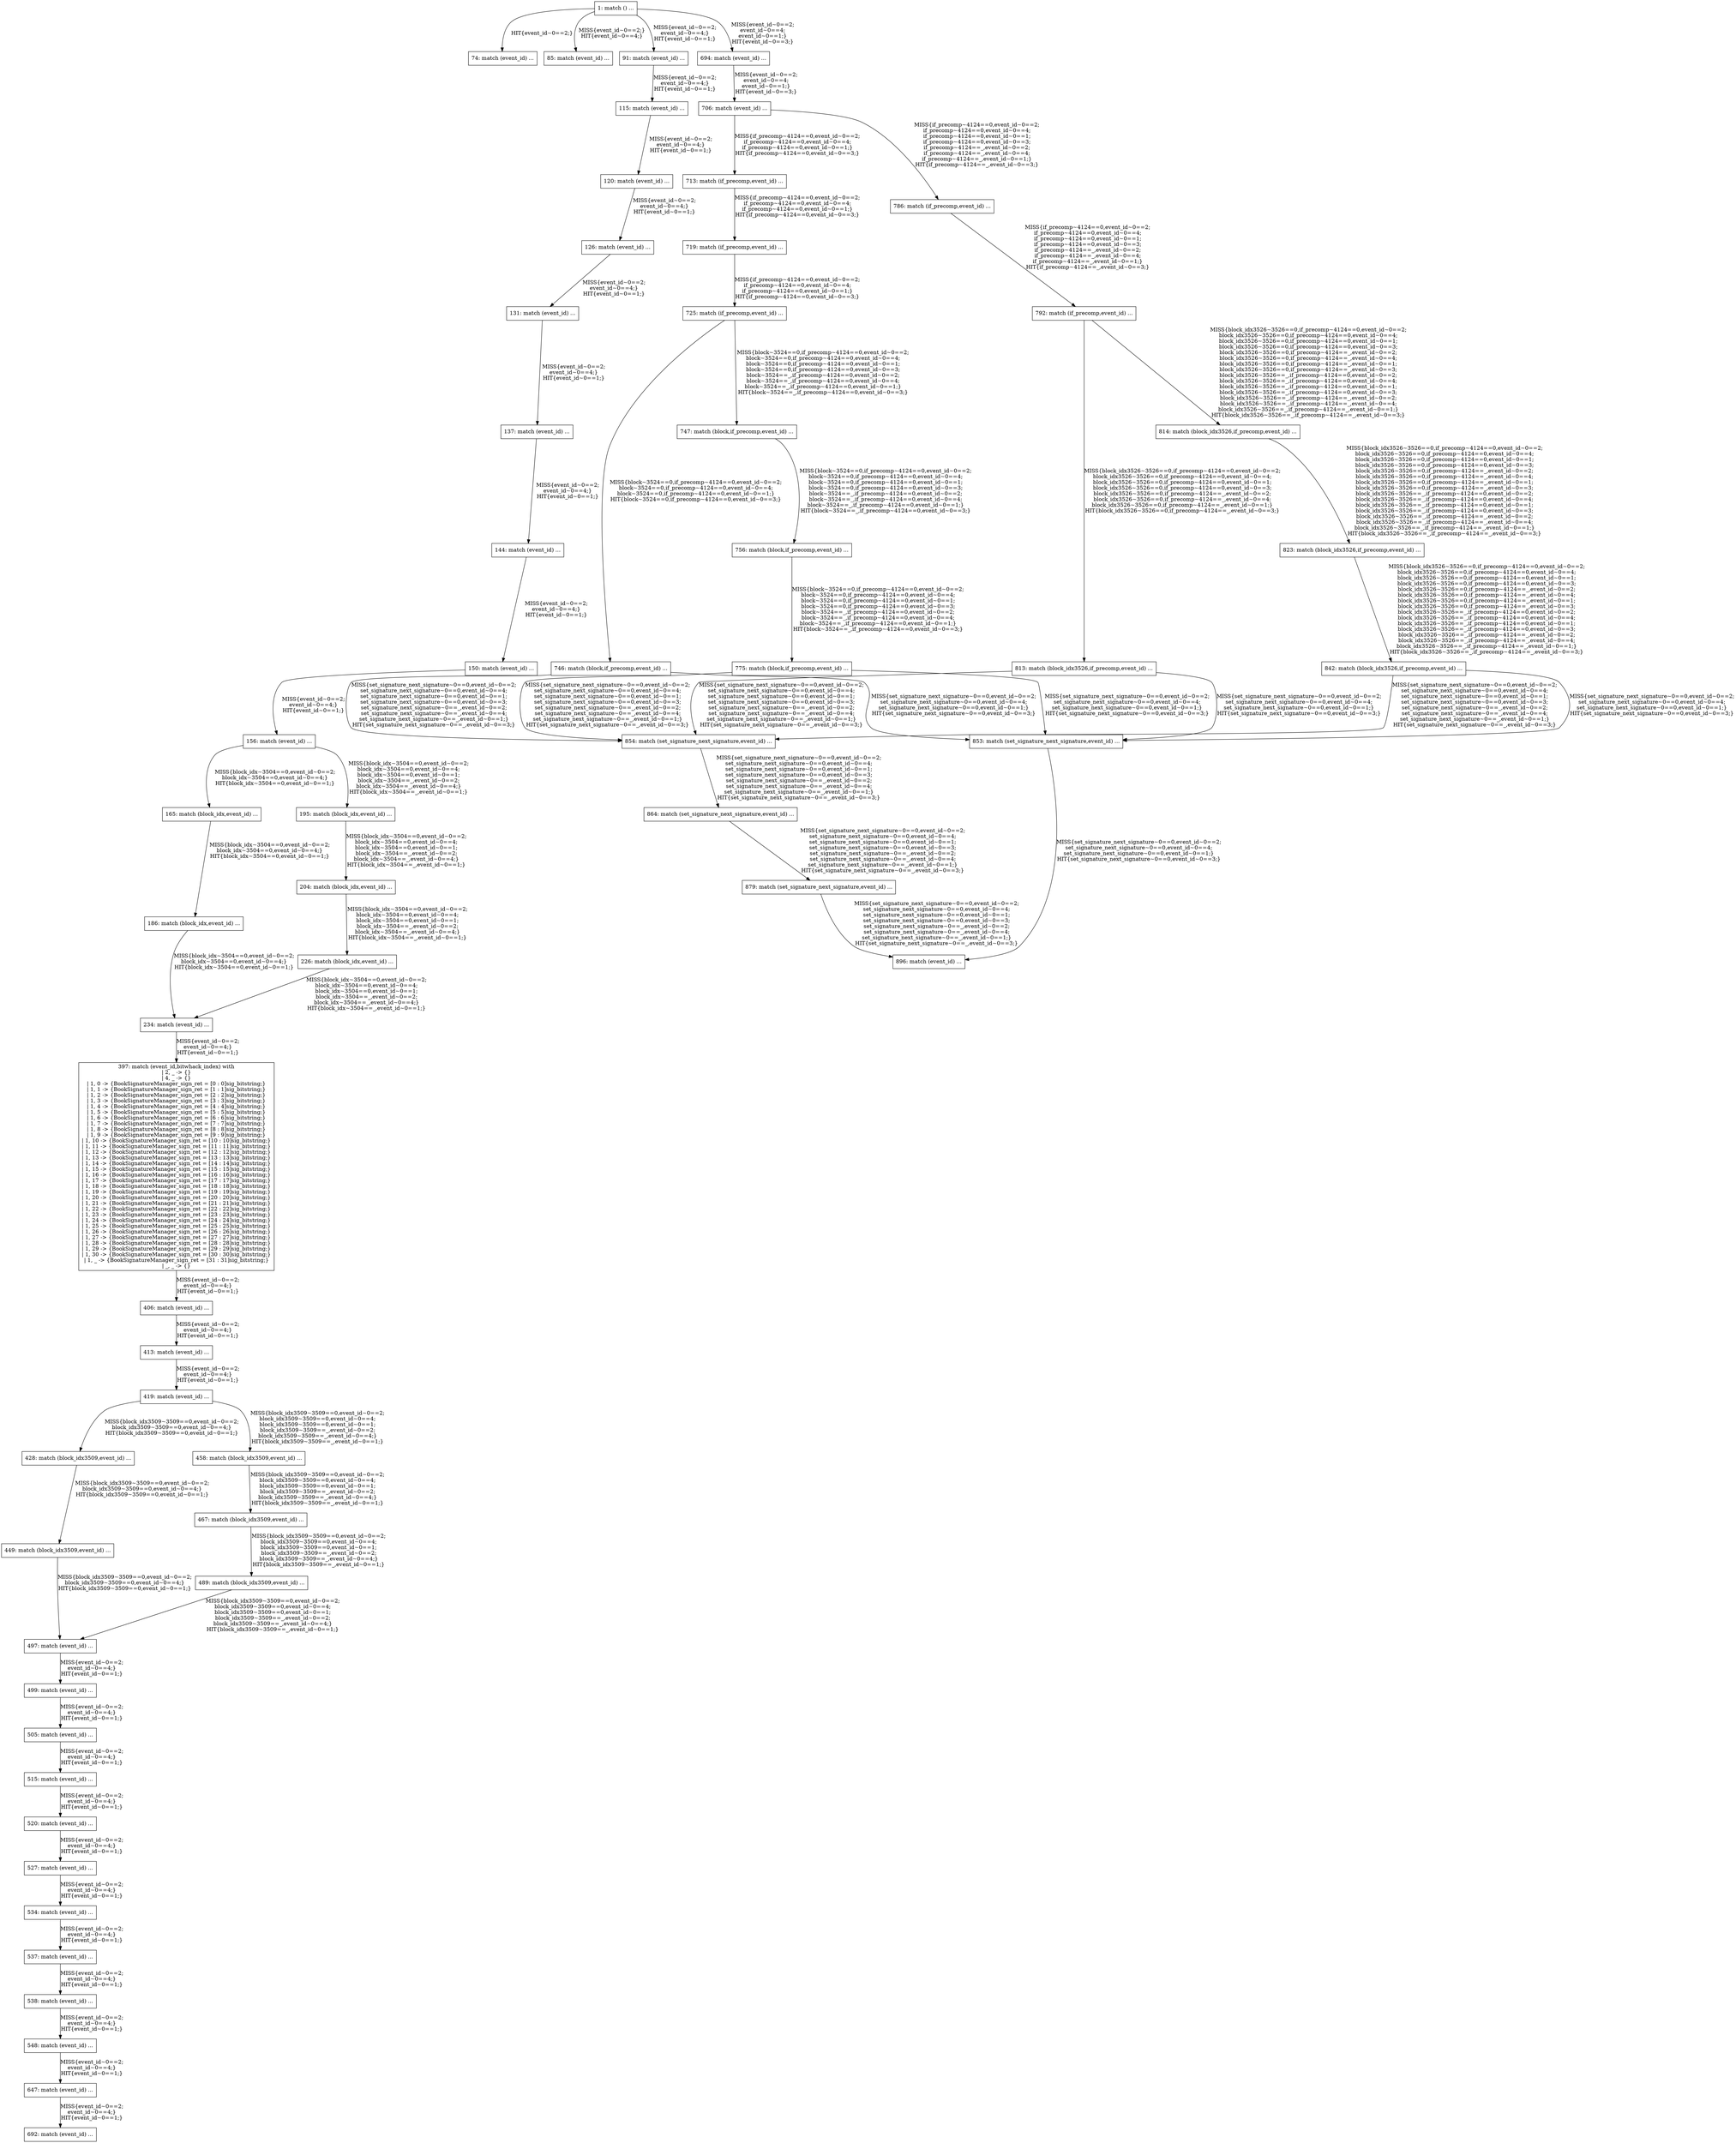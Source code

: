 digraph G {
  "1: match () ...
" [shape=box, ];
  "74: match (event_id) ...
" [shape=box, ];
  "85: match (event_id) ...
" [shape=box, ];
  "91: match (event_id) ...
" [shape=box, ];
  "115: match (event_id) ...
" [shape=box, ];
  "120: match (event_id) ...
" [shape=box, ];
  "126: match (event_id) ...
" [shape=box, ];
  "131: match (event_id) ...
" [shape=box, ];
  "137: match (event_id) ...
" [shape=box, ];
  "144: match (event_id) ...
" [shape=box, ];
  "150: match (event_id) ...
" [shape=box, ];
  "156: match (event_id) ...
" [shape=box, ];
  "165: match (block_idx,event_id) ...
" [shape=box, ];
  "186: match (block_idx,event_id) ...
" [shape=box, ];
  "195: match (block_idx,event_id) ...
" [shape=box, ];
  "204: match (block_idx,event_id) ...
" [shape=box, ];
  "226: match (block_idx,event_id) ...
" [shape=box, ];
  "234: match (event_id) ...
" [shape=box, ];
  "397: match (event_id,bitwhack_index) with
| 2, _ -> {}
| 4, _ -> {}
| 1, 0 -> {BookSignatureManager_sign_ret = [0 : 0]sig_bitstring;}
| 1, 1 -> {BookSignatureManager_sign_ret = [1 : 1]sig_bitstring;}
| 1, 2 -> {BookSignatureManager_sign_ret = [2 : 2]sig_bitstring;}
| 1, 3 -> {BookSignatureManager_sign_ret = [3 : 3]sig_bitstring;}
| 1, 4 -> {BookSignatureManager_sign_ret = [4 : 4]sig_bitstring;}
| 1, 5 -> {BookSignatureManager_sign_ret = [5 : 5]sig_bitstring;}
| 1, 6 -> {BookSignatureManager_sign_ret = [6 : 6]sig_bitstring;}
| 1, 7 -> {BookSignatureManager_sign_ret = [7 : 7]sig_bitstring;}
| 1, 8 -> {BookSignatureManager_sign_ret = [8 : 8]sig_bitstring;}
| 1, 9 -> {BookSignatureManager_sign_ret = [9 : 9]sig_bitstring;}
| 1, 10 -> {BookSignatureManager_sign_ret = [10 : 10]sig_bitstring;}
| 1, 11 -> {BookSignatureManager_sign_ret = [11 : 11]sig_bitstring;}
| 1, 12 -> {BookSignatureManager_sign_ret = [12 : 12]sig_bitstring;}
| 1, 13 -> {BookSignatureManager_sign_ret = [13 : 13]sig_bitstring;}
| 1, 14 -> {BookSignatureManager_sign_ret = [14 : 14]sig_bitstring;}
| 1, 15 -> {BookSignatureManager_sign_ret = [15 : 15]sig_bitstring;}
| 1, 16 -> {BookSignatureManager_sign_ret = [16 : 16]sig_bitstring;}
| 1, 17 -> {BookSignatureManager_sign_ret = [17 : 17]sig_bitstring;}
| 1, 18 -> {BookSignatureManager_sign_ret = [18 : 18]sig_bitstring;}
| 1, 19 -> {BookSignatureManager_sign_ret = [19 : 19]sig_bitstring;}
| 1, 20 -> {BookSignatureManager_sign_ret = [20 : 20]sig_bitstring;}
| 1, 21 -> {BookSignatureManager_sign_ret = [21 : 21]sig_bitstring;}
| 1, 22 -> {BookSignatureManager_sign_ret = [22 : 22]sig_bitstring;}
| 1, 23 -> {BookSignatureManager_sign_ret = [23 : 23]sig_bitstring;}
| 1, 24 -> {BookSignatureManager_sign_ret = [24 : 24]sig_bitstring;}
| 1, 25 -> {BookSignatureManager_sign_ret = [25 : 25]sig_bitstring;}
| 1, 26 -> {BookSignatureManager_sign_ret = [26 : 26]sig_bitstring;}
| 1, 27 -> {BookSignatureManager_sign_ret = [27 : 27]sig_bitstring;}
| 1, 28 -> {BookSignatureManager_sign_ret = [28 : 28]sig_bitstring;}
| 1, 29 -> {BookSignatureManager_sign_ret = [29 : 29]sig_bitstring;}
| 1, 30 -> {BookSignatureManager_sign_ret = [30 : 30]sig_bitstring;}
| 1, _ -> {BookSignatureManager_sign_ret = [31 : 31]sig_bitstring;}
| _, _ -> {}" [
  shape=box, ];
  "406: match (event_id) ...
" [shape=box, ];
  "413: match (event_id) ...
" [shape=box, ];
  "419: match (event_id) ...
" [shape=box, ];
  "428: match (block_idx3509,event_id) ...
" [shape=box, ];
  "449: match (block_idx3509,event_id) ...
" [shape=box, ];
  "458: match (block_idx3509,event_id) ...
" [shape=box, ];
  "467: match (block_idx3509,event_id) ...
" [shape=box, ];
  "489: match (block_idx3509,event_id) ...
" [shape=box, ];
  "497: match (event_id) ...
" [shape=box, ];
  "499: match (event_id) ...
" [shape=box, ];
  "505: match (event_id) ...
" [shape=box, ];
  "515: match (event_id) ...
" [shape=box, ];
  "520: match (event_id) ...
" [shape=box, ];
  "527: match (event_id) ...
" [shape=box, ];
  "534: match (event_id) ...
" [shape=box, ];
  "537: match (event_id) ...
" [shape=box, ];
  "538: match (event_id) ...
" [shape=box, ];
  "548: match (event_id) ...
" [shape=box, ];
  "647: match (event_id) ...
" [shape=box, ];
  "692: match (event_id) ...
" [shape=box, ];
  "694: match (event_id) ...
" [shape=box, ];
  "706: match (event_id) ...
" [shape=box, ];
  "713: match (if_precomp,event_id) ...
" [shape=box, ];
  "719: match (if_precomp,event_id) ...
" [shape=box, ];
  "725: match (if_precomp,event_id) ...
" [shape=box, ];
  "746: match (block,if_precomp,event_id) ...
" [shape=box, ];
  "747: match (block,if_precomp,event_id) ...
" [shape=box, ];
  "756: match (block,if_precomp,event_id) ...
" [shape=box, ];
  "775: match (block,if_precomp,event_id) ...
" [shape=box, ];
  "786: match (if_precomp,event_id) ...
" [shape=box, ];
  "792: match (if_precomp,event_id) ...
" [shape=box, ];
  "813: match (block_idx3526,if_precomp,event_id) ...
" [shape=box, ];
  "814: match (block_idx3526,if_precomp,event_id) ...
" [shape=box, ];
  "823: match (block_idx3526,if_precomp,event_id) ...
" [shape=box, ];
  "842: match (block_idx3526,if_precomp,event_id) ...
" [shape=box, ];
  "853: match (set_signature_next_signature,event_id) ...
" [shape=box, ];
  "854: match (set_signature_next_signature,event_id) ...
" [shape=box, ];
  "864: match (set_signature_next_signature,event_id) ...
" [shape=box, ];
  "879: match (set_signature_next_signature,event_id) ...
" [shape=box, ];
  "896: match (event_id) ...
" [shape=box, ];
  
  
  "1: match () ...
" -> "74: match (event_id) ...
" [label="HIT{event_id~0==2;}",
                                                     ];
  "1: match () ...
" -> "85: match (event_id) ...
" [label="MISS{event_id~0==2;}
HIT{event_id~0==4;}",
                                                     ];
  "1: match () ...
" -> "91: match (event_id) ...
" [label="MISS{event_id~0==2;
event_id~0==4;}
HIT{event_id~0==1;}",
                                                     ];
  "1: match () ...
" -> "694: match (event_id) ...
" [label="MISS{event_id~0==2;
event_id~0==4;
event_id~0==1;}
HIT{event_id~0==3;}",
                                                      ];
  "91: match (event_id) ...
" -> "115: match (event_id) ...
" [label="MISS{event_id~0==2;
event_id~0==4;}
HIT{event_id~0==1;}",
                                                               ];
  "115: match (event_id) ...
" -> "120: match (event_id) ...
" [label="MISS{event_id~0==2;
event_id~0==4;}
HIT{event_id~0==1;}",
                                                                ];
  "120: match (event_id) ...
" -> "126: match (event_id) ...
" [label="MISS{event_id~0==2;
event_id~0==4;}
HIT{event_id~0==1;}",
                                                                ];
  "126: match (event_id) ...
" -> "131: match (event_id) ...
" [label="MISS{event_id~0==2;
event_id~0==4;}
HIT{event_id~0==1;}",
                                                                ];
  "131: match (event_id) ...
" -> "137: match (event_id) ...
" [label="MISS{event_id~0==2;
event_id~0==4;}
HIT{event_id~0==1;}",
                                                                ];
  "137: match (event_id) ...
" -> "144: match (event_id) ...
" [label="MISS{event_id~0==2;
event_id~0==4;}
HIT{event_id~0==1;}",
                                                                ];
  "144: match (event_id) ...
" -> "150: match (event_id) ...
" [label="MISS{event_id~0==2;
event_id~0==4;}
HIT{event_id~0==1;}",
                                                                ];
  "150: match (event_id) ...
" -> "156: match (event_id) ...
" [label="MISS{event_id~0==2;
event_id~0==4;}
HIT{event_id~0==1;}",
                                                                ];
  "156: match (event_id) ...
" -> "165: match (block_idx,event_id) ...
" [
  label="MISS{block_idx~3504==0,event_id~0==2;
block_idx~3504==0,event_id~0==4;}
HIT{block_idx~3504==0,event_id~0==1;}",
  ];
  "156: match (event_id) ...
" -> "195: match (block_idx,event_id) ...
" [
  label="MISS{block_idx~3504==0,event_id~0==2;
block_idx~3504==0,event_id~0==4;
block_idx~3504==0,event_id~0==1;
block_idx~3504==_,event_id~0==2;
block_idx~3504==_,event_id~0==4;}
HIT{block_idx~3504==_,event_id~0==1;}",
  ];
  "165: match (block_idx,event_id) ...
" -> "186: match (block_idx,event_id) ...
" [
  label="MISS{block_idx~3504==0,event_id~0==2;
block_idx~3504==0,event_id~0==4;}
HIT{block_idx~3504==0,event_id~0==1;}",
  ];
  "186: match (block_idx,event_id) ...
" -> "234: match (event_id) ...
" [
  label="MISS{block_idx~3504==0,event_id~0==2;
block_idx~3504==0,event_id~0==4;}
HIT{block_idx~3504==0,event_id~0==1;}",
  ];
  "195: match (block_idx,event_id) ...
" -> "204: match (block_idx,event_id) ...
" [
  label="MISS{block_idx~3504==0,event_id~0==2;
block_idx~3504==0,event_id~0==4;
block_idx~3504==0,event_id~0==1;
block_idx~3504==_,event_id~0==2;
block_idx~3504==_,event_id~0==4;}
HIT{block_idx~3504==_,event_id~0==1;}",
  ];
  "204: match (block_idx,event_id) ...
" -> "226: match (block_idx,event_id) ...
" [
  label="MISS{block_idx~3504==0,event_id~0==2;
block_idx~3504==0,event_id~0==4;
block_idx~3504==0,event_id~0==1;
block_idx~3504==_,event_id~0==2;
block_idx~3504==_,event_id~0==4;}
HIT{block_idx~3504==_,event_id~0==1;}",
  ];
  "226: match (block_idx,event_id) ...
" -> "234: match (event_id) ...
" [
  label="MISS{block_idx~3504==0,event_id~0==2;
block_idx~3504==0,event_id~0==4;
block_idx~3504==0,event_id~0==1;
block_idx~3504==_,event_id~0==2;
block_idx~3504==_,event_id~0==4;}
HIT{block_idx~3504==_,event_id~0==1;}",
  ];
  "234: match (event_id) ...
" -> "397: match (event_id,bitwhack_index) with
| 2, _ -> {}
| 4, _ -> {}
| 1, 0 -> {BookSignatureManager_sign_ret = [0 : 0]sig_bitstring;}
| 1, 1 -> {BookSignatureManager_sign_ret = [1 : 1]sig_bitstring;}
| 1, 2 -> {BookSignatureManager_sign_ret = [2 : 2]sig_bitstring;}
| 1, 3 -> {BookSignatureManager_sign_ret = [3 : 3]sig_bitstring;}
| 1, 4 -> {BookSignatureManager_sign_ret = [4 : 4]sig_bitstring;}
| 1, 5 -> {BookSignatureManager_sign_ret = [5 : 5]sig_bitstring;}
| 1, 6 -> {BookSignatureManager_sign_ret = [6 : 6]sig_bitstring;}
| 1, 7 -> {BookSignatureManager_sign_ret = [7 : 7]sig_bitstring;}
| 1, 8 -> {BookSignatureManager_sign_ret = [8 : 8]sig_bitstring;}
| 1, 9 -> {BookSignatureManager_sign_ret = [9 : 9]sig_bitstring;}
| 1, 10 -> {BookSignatureManager_sign_ret = [10 : 10]sig_bitstring;}
| 1, 11 -> {BookSignatureManager_sign_ret = [11 : 11]sig_bitstring;}
| 1, 12 -> {BookSignatureManager_sign_ret = [12 : 12]sig_bitstring;}
| 1, 13 -> {BookSignatureManager_sign_ret = [13 : 13]sig_bitstring;}
| 1, 14 -> {BookSignatureManager_sign_ret = [14 : 14]sig_bitstring;}
| 1, 15 -> {BookSignatureManager_sign_ret = [15 : 15]sig_bitstring;}
| 1, 16 -> {BookSignatureManager_sign_ret = [16 : 16]sig_bitstring;}
| 1, 17 -> {BookSignatureManager_sign_ret = [17 : 17]sig_bitstring;}
| 1, 18 -> {BookSignatureManager_sign_ret = [18 : 18]sig_bitstring;}
| 1, 19 -> {BookSignatureManager_sign_ret = [19 : 19]sig_bitstring;}
| 1, 20 -> {BookSignatureManager_sign_ret = [20 : 20]sig_bitstring;}
| 1, 21 -> {BookSignatureManager_sign_ret = [21 : 21]sig_bitstring;}
| 1, 22 -> {BookSignatureManager_sign_ret = [22 : 22]sig_bitstring;}
| 1, 23 -> {BookSignatureManager_sign_ret = [23 : 23]sig_bitstring;}
| 1, 24 -> {BookSignatureManager_sign_ret = [24 : 24]sig_bitstring;}
| 1, 25 -> {BookSignatureManager_sign_ret = [25 : 25]sig_bitstring;}
| 1, 26 -> {BookSignatureManager_sign_ret = [26 : 26]sig_bitstring;}
| 1, 27 -> {BookSignatureManager_sign_ret = [27 : 27]sig_bitstring;}
| 1, 28 -> {BookSignatureManager_sign_ret = [28 : 28]sig_bitstring;}
| 1, 29 -> {BookSignatureManager_sign_ret = [29 : 29]sig_bitstring;}
| 1, 30 -> {BookSignatureManager_sign_ret = [30 : 30]sig_bitstring;}
| 1, _ -> {BookSignatureManager_sign_ret = [31 : 31]sig_bitstring;}
| _, _ -> {}" [
  label="MISS{event_id~0==2;
event_id~0==4;}
HIT{event_id~0==1;}", ];
  "397: match (event_id,bitwhack_index) with
| 2, _ -> {}
| 4, _ -> {}
| 1, 0 -> {BookSignatureManager_sign_ret = [0 : 0]sig_bitstring;}
| 1, 1 -> {BookSignatureManager_sign_ret = [1 : 1]sig_bitstring;}
| 1, 2 -> {BookSignatureManager_sign_ret = [2 : 2]sig_bitstring;}
| 1, 3 -> {BookSignatureManager_sign_ret = [3 : 3]sig_bitstring;}
| 1, 4 -> {BookSignatureManager_sign_ret = [4 : 4]sig_bitstring;}
| 1, 5 -> {BookSignatureManager_sign_ret = [5 : 5]sig_bitstring;}
| 1, 6 -> {BookSignatureManager_sign_ret = [6 : 6]sig_bitstring;}
| 1, 7 -> {BookSignatureManager_sign_ret = [7 : 7]sig_bitstring;}
| 1, 8 -> {BookSignatureManager_sign_ret = [8 : 8]sig_bitstring;}
| 1, 9 -> {BookSignatureManager_sign_ret = [9 : 9]sig_bitstring;}
| 1, 10 -> {BookSignatureManager_sign_ret = [10 : 10]sig_bitstring;}
| 1, 11 -> {BookSignatureManager_sign_ret = [11 : 11]sig_bitstring;}
| 1, 12 -> {BookSignatureManager_sign_ret = [12 : 12]sig_bitstring;}
| 1, 13 -> {BookSignatureManager_sign_ret = [13 : 13]sig_bitstring;}
| 1, 14 -> {BookSignatureManager_sign_ret = [14 : 14]sig_bitstring;}
| 1, 15 -> {BookSignatureManager_sign_ret = [15 : 15]sig_bitstring;}
| 1, 16 -> {BookSignatureManager_sign_ret = [16 : 16]sig_bitstring;}
| 1, 17 -> {BookSignatureManager_sign_ret = [17 : 17]sig_bitstring;}
| 1, 18 -> {BookSignatureManager_sign_ret = [18 : 18]sig_bitstring;}
| 1, 19 -> {BookSignatureManager_sign_ret = [19 : 19]sig_bitstring;}
| 1, 20 -> {BookSignatureManager_sign_ret = [20 : 20]sig_bitstring;}
| 1, 21 -> {BookSignatureManager_sign_ret = [21 : 21]sig_bitstring;}
| 1, 22 -> {BookSignatureManager_sign_ret = [22 : 22]sig_bitstring;}
| 1, 23 -> {BookSignatureManager_sign_ret = [23 : 23]sig_bitstring;}
| 1, 24 -> {BookSignatureManager_sign_ret = [24 : 24]sig_bitstring;}
| 1, 25 -> {BookSignatureManager_sign_ret = [25 : 25]sig_bitstring;}
| 1, 26 -> {BookSignatureManager_sign_ret = [26 : 26]sig_bitstring;}
| 1, 27 -> {BookSignatureManager_sign_ret = [27 : 27]sig_bitstring;}
| 1, 28 -> {BookSignatureManager_sign_ret = [28 : 28]sig_bitstring;}
| 1, 29 -> {BookSignatureManager_sign_ret = [29 : 29]sig_bitstring;}
| 1, 30 -> {BookSignatureManager_sign_ret = [30 : 30]sig_bitstring;}
| 1, _ -> {BookSignatureManager_sign_ret = [31 : 31]sig_bitstring;}
| _, _ -> {}" -> "406: match (event_id) ...
" [
  label="MISS{event_id~0==2;
event_id~0==4;}
HIT{event_id~0==1;}", ];
  "406: match (event_id) ...
" -> "413: match (event_id) ...
" [label="MISS{event_id~0==2;
event_id~0==4;}
HIT{event_id~0==1;}",
                                                                ];
  "413: match (event_id) ...
" -> "419: match (event_id) ...
" [label="MISS{event_id~0==2;
event_id~0==4;}
HIT{event_id~0==1;}",
                                                                ];
  "419: match (event_id) ...
" -> "428: match (block_idx3509,event_id) ...
" [
  label="MISS{block_idx3509~3509==0,event_id~0==2;
block_idx3509~3509==0,event_id~0==4;}
HIT{block_idx3509~3509==0,event_id~0==1;}",
  ];
  "419: match (event_id) ...
" -> "458: match (block_idx3509,event_id) ...
" [
  label="MISS{block_idx3509~3509==0,event_id~0==2;
block_idx3509~3509==0,event_id~0==4;
block_idx3509~3509==0,event_id~0==1;
block_idx3509~3509==_,event_id~0==2;
block_idx3509~3509==_,event_id~0==4;}
HIT{block_idx3509~3509==_,event_id~0==1;}",
  ];
  "428: match (block_idx3509,event_id) ...
" -> "449: match (block_idx3509,event_id) ...
" [
  label="MISS{block_idx3509~3509==0,event_id~0==2;
block_idx3509~3509==0,event_id~0==4;}
HIT{block_idx3509~3509==0,event_id~0==1;}",
  ];
  "449: match (block_idx3509,event_id) ...
" -> "497: match (event_id) ...
" [
  label="MISS{block_idx3509~3509==0,event_id~0==2;
block_idx3509~3509==0,event_id~0==4;}
HIT{block_idx3509~3509==0,event_id~0==1;}",
  ];
  "458: match (block_idx3509,event_id) ...
" -> "467: match (block_idx3509,event_id) ...
" [
  label="MISS{block_idx3509~3509==0,event_id~0==2;
block_idx3509~3509==0,event_id~0==4;
block_idx3509~3509==0,event_id~0==1;
block_idx3509~3509==_,event_id~0==2;
block_idx3509~3509==_,event_id~0==4;}
HIT{block_idx3509~3509==_,event_id~0==1;}",
  ];
  "467: match (block_idx3509,event_id) ...
" -> "489: match (block_idx3509,event_id) ...
" [
  label="MISS{block_idx3509~3509==0,event_id~0==2;
block_idx3509~3509==0,event_id~0==4;
block_idx3509~3509==0,event_id~0==1;
block_idx3509~3509==_,event_id~0==2;
block_idx3509~3509==_,event_id~0==4;}
HIT{block_idx3509~3509==_,event_id~0==1;}",
  ];
  "489: match (block_idx3509,event_id) ...
" -> "497: match (event_id) ...
" [
  label="MISS{block_idx3509~3509==0,event_id~0==2;
block_idx3509~3509==0,event_id~0==4;
block_idx3509~3509==0,event_id~0==1;
block_idx3509~3509==_,event_id~0==2;
block_idx3509~3509==_,event_id~0==4;}
HIT{block_idx3509~3509==_,event_id~0==1;}",
  ];
  "497: match (event_id) ...
" -> "499: match (event_id) ...
" [label="MISS{event_id~0==2;
event_id~0==4;}
HIT{event_id~0==1;}",
                                                                ];
  "499: match (event_id) ...
" -> "505: match (event_id) ...
" [label="MISS{event_id~0==2;
event_id~0==4;}
HIT{event_id~0==1;}",
                                                                ];
  "505: match (event_id) ...
" -> "515: match (event_id) ...
" [label="MISS{event_id~0==2;
event_id~0==4;}
HIT{event_id~0==1;}",
                                                                ];
  "515: match (event_id) ...
" -> "520: match (event_id) ...
" [label="MISS{event_id~0==2;
event_id~0==4;}
HIT{event_id~0==1;}",
                                                                ];
  "520: match (event_id) ...
" -> "527: match (event_id) ...
" [label="MISS{event_id~0==2;
event_id~0==4;}
HIT{event_id~0==1;}",
                                                                ];
  "527: match (event_id) ...
" -> "534: match (event_id) ...
" [label="MISS{event_id~0==2;
event_id~0==4;}
HIT{event_id~0==1;}",
                                                                ];
  "534: match (event_id) ...
" -> "537: match (event_id) ...
" [label="MISS{event_id~0==2;
event_id~0==4;}
HIT{event_id~0==1;}",
                                                                ];
  "537: match (event_id) ...
" -> "538: match (event_id) ...
" [label="MISS{event_id~0==2;
event_id~0==4;}
HIT{event_id~0==1;}",
                                                                ];
  "538: match (event_id) ...
" -> "548: match (event_id) ...
" [label="MISS{event_id~0==2;
event_id~0==4;}
HIT{event_id~0==1;}",
                                                                ];
  "548: match (event_id) ...
" -> "647: match (event_id) ...
" [label="MISS{event_id~0==2;
event_id~0==4;}
HIT{event_id~0==1;}",
                                                                ];
  "647: match (event_id) ...
" -> "692: match (event_id) ...
" [label="MISS{event_id~0==2;
event_id~0==4;}
HIT{event_id~0==1;}",
                                                                ];
  "694: match (event_id) ...
" -> "706: match (event_id) ...
" [label="MISS{event_id~0==2;
event_id~0==4;
event_id~0==1;}
HIT{event_id~0==3;}",
                                                                ];
  "706: match (event_id) ...
" -> "713: match (if_precomp,event_id) ...
" [
  label="MISS{if_precomp~4124==0,event_id~0==2;
if_precomp~4124==0,event_id~0==4;
if_precomp~4124==0,event_id~0==1;}
HIT{if_precomp~4124==0,event_id~0==3;}",
  ];
  "706: match (event_id) ...
" -> "786: match (if_precomp,event_id) ...
" [
  label="MISS{if_precomp~4124==0,event_id~0==2;
if_precomp~4124==0,event_id~0==4;
if_precomp~4124==0,event_id~0==1;
if_precomp~4124==0,event_id~0==3;
if_precomp~4124==_,event_id~0==2;
if_precomp~4124==_,event_id~0==4;
if_precomp~4124==_,event_id~0==1;}
HIT{if_precomp~4124==_,event_id~0==3;}",
  ];
  "713: match (if_precomp,event_id) ...
" -> "719: match (if_precomp,event_id) ...
" [
  label="MISS{if_precomp~4124==0,event_id~0==2;
if_precomp~4124==0,event_id~0==4;
if_precomp~4124==0,event_id~0==1;}
HIT{if_precomp~4124==0,event_id~0==3;}",
  ];
  "719: match (if_precomp,event_id) ...
" -> "725: match (if_precomp,event_id) ...
" [
  label="MISS{if_precomp~4124==0,event_id~0==2;
if_precomp~4124==0,event_id~0==4;
if_precomp~4124==0,event_id~0==1;}
HIT{if_precomp~4124==0,event_id~0==3;}",
  ];
  "725: match (if_precomp,event_id) ...
" -> "746: match (block,if_precomp,event_id) ...
" [
  label="MISS{block~3524==0,if_precomp~4124==0,event_id~0==2;
block~3524==0,if_precomp~4124==0,event_id~0==4;
block~3524==0,if_precomp~4124==0,event_id~0==1;}
HIT{block~3524==0,if_precomp~4124==0,event_id~0==3;}",
  ];
  "725: match (if_precomp,event_id) ...
" -> "747: match (block,if_precomp,event_id) ...
" [
  label="MISS{block~3524==0,if_precomp~4124==0,event_id~0==2;
block~3524==0,if_precomp~4124==0,event_id~0==4;
block~3524==0,if_precomp~4124==0,event_id~0==1;
block~3524==0,if_precomp~4124==0,event_id~0==3;
block~3524==_,if_precomp~4124==0,event_id~0==2;
block~3524==_,if_precomp~4124==0,event_id~0==4;
block~3524==_,if_precomp~4124==0,event_id~0==1;}
HIT{block~3524==_,if_precomp~4124==0,event_id~0==3;}",
  ];
  "746: match (block,if_precomp,event_id) ...
" -> "853: match (set_signature_next_signature,event_id) ...
" [
  label="MISS{set_signature_next_signature~0==0,event_id~0==2;
set_signature_next_signature~0==0,event_id~0==4;
set_signature_next_signature~0==0,event_id~0==1;}
HIT{set_signature_next_signature~0==0,event_id~0==3;}",
  ];
  "746: match (block,if_precomp,event_id) ...
" -> "854: match (set_signature_next_signature,event_id) ...
" [
  label="MISS{set_signature_next_signature~0==0,event_id~0==2;
set_signature_next_signature~0==0,event_id~0==4;
set_signature_next_signature~0==0,event_id~0==1;
set_signature_next_signature~0==0,event_id~0==3;
set_signature_next_signature~0==_,event_id~0==2;
set_signature_next_signature~0==_,event_id~0==4;
set_signature_next_signature~0==_,event_id~0==1;}
HIT{set_signature_next_signature~0==_,event_id~0==3;}",
  ];
  "747: match (block,if_precomp,event_id) ...
" -> "756: match (block,if_precomp,event_id) ...
" [
  label="MISS{block~3524==0,if_precomp~4124==0,event_id~0==2;
block~3524==0,if_precomp~4124==0,event_id~0==4;
block~3524==0,if_precomp~4124==0,event_id~0==1;
block~3524==0,if_precomp~4124==0,event_id~0==3;
block~3524==_,if_precomp~4124==0,event_id~0==2;
block~3524==_,if_precomp~4124==0,event_id~0==4;
block~3524==_,if_precomp~4124==0,event_id~0==1;}
HIT{block~3524==_,if_precomp~4124==0,event_id~0==3;}",
  ];
  "756: match (block,if_precomp,event_id) ...
" -> "775: match (block,if_precomp,event_id) ...
" [
  label="MISS{block~3524==0,if_precomp~4124==0,event_id~0==2;
block~3524==0,if_precomp~4124==0,event_id~0==4;
block~3524==0,if_precomp~4124==0,event_id~0==1;
block~3524==0,if_precomp~4124==0,event_id~0==3;
block~3524==_,if_precomp~4124==0,event_id~0==2;
block~3524==_,if_precomp~4124==0,event_id~0==4;
block~3524==_,if_precomp~4124==0,event_id~0==1;}
HIT{block~3524==_,if_precomp~4124==0,event_id~0==3;}",
  ];
  "775: match (block,if_precomp,event_id) ...
" -> "853: match (set_signature_next_signature,event_id) ...
" [
  label="MISS{set_signature_next_signature~0==0,event_id~0==2;
set_signature_next_signature~0==0,event_id~0==4;
set_signature_next_signature~0==0,event_id~0==1;}
HIT{set_signature_next_signature~0==0,event_id~0==3;}",
  ];
  "775: match (block,if_precomp,event_id) ...
" -> "854: match (set_signature_next_signature,event_id) ...
" [
  label="MISS{set_signature_next_signature~0==0,event_id~0==2;
set_signature_next_signature~0==0,event_id~0==4;
set_signature_next_signature~0==0,event_id~0==1;
set_signature_next_signature~0==0,event_id~0==3;
set_signature_next_signature~0==_,event_id~0==2;
set_signature_next_signature~0==_,event_id~0==4;
set_signature_next_signature~0==_,event_id~0==1;}
HIT{set_signature_next_signature~0==_,event_id~0==3;}",
  ];
  "786: match (if_precomp,event_id) ...
" -> "792: match (if_precomp,event_id) ...
" [
  label="MISS{if_precomp~4124==0,event_id~0==2;
if_precomp~4124==0,event_id~0==4;
if_precomp~4124==0,event_id~0==1;
if_precomp~4124==0,event_id~0==3;
if_precomp~4124==_,event_id~0==2;
if_precomp~4124==_,event_id~0==4;
if_precomp~4124==_,event_id~0==1;}
HIT{if_precomp~4124==_,event_id~0==3;}",
  ];
  "792: match (if_precomp,event_id) ...
" -> "813: match (block_idx3526,if_precomp,event_id) ...
" [
  label="MISS{block_idx3526~3526==0,if_precomp~4124==0,event_id~0==2;
block_idx3526~3526==0,if_precomp~4124==0,event_id~0==4;
block_idx3526~3526==0,if_precomp~4124==0,event_id~0==1;
block_idx3526~3526==0,if_precomp~4124==0,event_id~0==3;
block_idx3526~3526==0,if_precomp~4124==_,event_id~0==2;
block_idx3526~3526==0,if_precomp~4124==_,event_id~0==4;
block_idx3526~3526==0,if_precomp~4124==_,event_id~0==1;}
HIT{block_idx3526~3526==0,if_precomp~4124==_,event_id~0==3;}",
  ];
  "792: match (if_precomp,event_id) ...
" -> "814: match (block_idx3526,if_precomp,event_id) ...
" [
  label="MISS{block_idx3526~3526==0,if_precomp~4124==0,event_id~0==2;
block_idx3526~3526==0,if_precomp~4124==0,event_id~0==4;
block_idx3526~3526==0,if_precomp~4124==0,event_id~0==1;
block_idx3526~3526==0,if_precomp~4124==0,event_id~0==3;
block_idx3526~3526==0,if_precomp~4124==_,event_id~0==2;
block_idx3526~3526==0,if_precomp~4124==_,event_id~0==4;
block_idx3526~3526==0,if_precomp~4124==_,event_id~0==1;
block_idx3526~3526==0,if_precomp~4124==_,event_id~0==3;
block_idx3526~3526==_,if_precomp~4124==0,event_id~0==2;
block_idx3526~3526==_,if_precomp~4124==0,event_id~0==4;
block_idx3526~3526==_,if_precomp~4124==0,event_id~0==1;
block_idx3526~3526==_,if_precomp~4124==0,event_id~0==3;
block_idx3526~3526==_,if_precomp~4124==_,event_id~0==2;
block_idx3526~3526==_,if_precomp~4124==_,event_id~0==4;
block_idx3526~3526==_,if_precomp~4124==_,event_id~0==1;}
HIT{block_idx3526~3526==_,if_precomp~4124==_,event_id~0==3;}",
  ];
  "813: match (block_idx3526,if_precomp,event_id) ...
" -> "853: match (set_signature_next_signature,event_id) ...
" [
  label="MISS{set_signature_next_signature~0==0,event_id~0==2;
set_signature_next_signature~0==0,event_id~0==4;
set_signature_next_signature~0==0,event_id~0==1;}
HIT{set_signature_next_signature~0==0,event_id~0==3;}",
  ];
  "813: match (block_idx3526,if_precomp,event_id) ...
" -> "854: match (set_signature_next_signature,event_id) ...
" [
  label="MISS{set_signature_next_signature~0==0,event_id~0==2;
set_signature_next_signature~0==0,event_id~0==4;
set_signature_next_signature~0==0,event_id~0==1;
set_signature_next_signature~0==0,event_id~0==3;
set_signature_next_signature~0==_,event_id~0==2;
set_signature_next_signature~0==_,event_id~0==4;
set_signature_next_signature~0==_,event_id~0==1;}
HIT{set_signature_next_signature~0==_,event_id~0==3;}",
  ];
  "814: match (block_idx3526,if_precomp,event_id) ...
" -> "823: match (block_idx3526,if_precomp,event_id) ...
" [
  label="MISS{block_idx3526~3526==0,if_precomp~4124==0,event_id~0==2;
block_idx3526~3526==0,if_precomp~4124==0,event_id~0==4;
block_idx3526~3526==0,if_precomp~4124==0,event_id~0==1;
block_idx3526~3526==0,if_precomp~4124==0,event_id~0==3;
block_idx3526~3526==0,if_precomp~4124==_,event_id~0==2;
block_idx3526~3526==0,if_precomp~4124==_,event_id~0==4;
block_idx3526~3526==0,if_precomp~4124==_,event_id~0==1;
block_idx3526~3526==0,if_precomp~4124==_,event_id~0==3;
block_idx3526~3526==_,if_precomp~4124==0,event_id~0==2;
block_idx3526~3526==_,if_precomp~4124==0,event_id~0==4;
block_idx3526~3526==_,if_precomp~4124==0,event_id~0==1;
block_idx3526~3526==_,if_precomp~4124==0,event_id~0==3;
block_idx3526~3526==_,if_precomp~4124==_,event_id~0==2;
block_idx3526~3526==_,if_precomp~4124==_,event_id~0==4;
block_idx3526~3526==_,if_precomp~4124==_,event_id~0==1;}
HIT{block_idx3526~3526==_,if_precomp~4124==_,event_id~0==3;}",
  ];
  "823: match (block_idx3526,if_precomp,event_id) ...
" -> "842: match (block_idx3526,if_precomp,event_id) ...
" [
  label="MISS{block_idx3526~3526==0,if_precomp~4124==0,event_id~0==2;
block_idx3526~3526==0,if_precomp~4124==0,event_id~0==4;
block_idx3526~3526==0,if_precomp~4124==0,event_id~0==1;
block_idx3526~3526==0,if_precomp~4124==0,event_id~0==3;
block_idx3526~3526==0,if_precomp~4124==_,event_id~0==2;
block_idx3526~3526==0,if_precomp~4124==_,event_id~0==4;
block_idx3526~3526==0,if_precomp~4124==_,event_id~0==1;
block_idx3526~3526==0,if_precomp~4124==_,event_id~0==3;
block_idx3526~3526==_,if_precomp~4124==0,event_id~0==2;
block_idx3526~3526==_,if_precomp~4124==0,event_id~0==4;
block_idx3526~3526==_,if_precomp~4124==0,event_id~0==1;
block_idx3526~3526==_,if_precomp~4124==0,event_id~0==3;
block_idx3526~3526==_,if_precomp~4124==_,event_id~0==2;
block_idx3526~3526==_,if_precomp~4124==_,event_id~0==4;
block_idx3526~3526==_,if_precomp~4124==_,event_id~0==1;}
HIT{block_idx3526~3526==_,if_precomp~4124==_,event_id~0==3;}",
  ];
  "842: match (block_idx3526,if_precomp,event_id) ...
" -> "853: match (set_signature_next_signature,event_id) ...
" [
  label="MISS{set_signature_next_signature~0==0,event_id~0==2;
set_signature_next_signature~0==0,event_id~0==4;
set_signature_next_signature~0==0,event_id~0==1;}
HIT{set_signature_next_signature~0==0,event_id~0==3;}",
  ];
  "842: match (block_idx3526,if_precomp,event_id) ...
" -> "854: match (set_signature_next_signature,event_id) ...
" [
  label="MISS{set_signature_next_signature~0==0,event_id~0==2;
set_signature_next_signature~0==0,event_id~0==4;
set_signature_next_signature~0==0,event_id~0==1;
set_signature_next_signature~0==0,event_id~0==3;
set_signature_next_signature~0==_,event_id~0==2;
set_signature_next_signature~0==_,event_id~0==4;
set_signature_next_signature~0==_,event_id~0==1;}
HIT{set_signature_next_signature~0==_,event_id~0==3;}",
  ];
  "853: match (set_signature_next_signature,event_id) ...
" -> "896: match (event_id) ...
" [
  label="MISS{set_signature_next_signature~0==0,event_id~0==2;
set_signature_next_signature~0==0,event_id~0==4;
set_signature_next_signature~0==0,event_id~0==1;}
HIT{set_signature_next_signature~0==0,event_id~0==3;}",
  ];
  "854: match (set_signature_next_signature,event_id) ...
" -> "864: match (set_signature_next_signature,event_id) ...
" [
  label="MISS{set_signature_next_signature~0==0,event_id~0==2;
set_signature_next_signature~0==0,event_id~0==4;
set_signature_next_signature~0==0,event_id~0==1;
set_signature_next_signature~0==0,event_id~0==3;
set_signature_next_signature~0==_,event_id~0==2;
set_signature_next_signature~0==_,event_id~0==4;
set_signature_next_signature~0==_,event_id~0==1;}
HIT{set_signature_next_signature~0==_,event_id~0==3;}",
  ];
  "864: match (set_signature_next_signature,event_id) ...
" -> "879: match (set_signature_next_signature,event_id) ...
" [
  label="MISS{set_signature_next_signature~0==0,event_id~0==2;
set_signature_next_signature~0==0,event_id~0==4;
set_signature_next_signature~0==0,event_id~0==1;
set_signature_next_signature~0==0,event_id~0==3;
set_signature_next_signature~0==_,event_id~0==2;
set_signature_next_signature~0==_,event_id~0==4;
set_signature_next_signature~0==_,event_id~0==1;}
HIT{set_signature_next_signature~0==_,event_id~0==3;}",
  ];
  "879: match (set_signature_next_signature,event_id) ...
" -> "896: match (event_id) ...
" [
  label="MISS{set_signature_next_signature~0==0,event_id~0==2;
set_signature_next_signature~0==0,event_id~0==4;
set_signature_next_signature~0==0,event_id~0==1;
set_signature_next_signature~0==0,event_id~0==3;
set_signature_next_signature~0==_,event_id~0==2;
set_signature_next_signature~0==_,event_id~0==4;
set_signature_next_signature~0==_,event_id~0==1;}
HIT{set_signature_next_signature~0==_,event_id~0==3;}",
  ];
  
  }